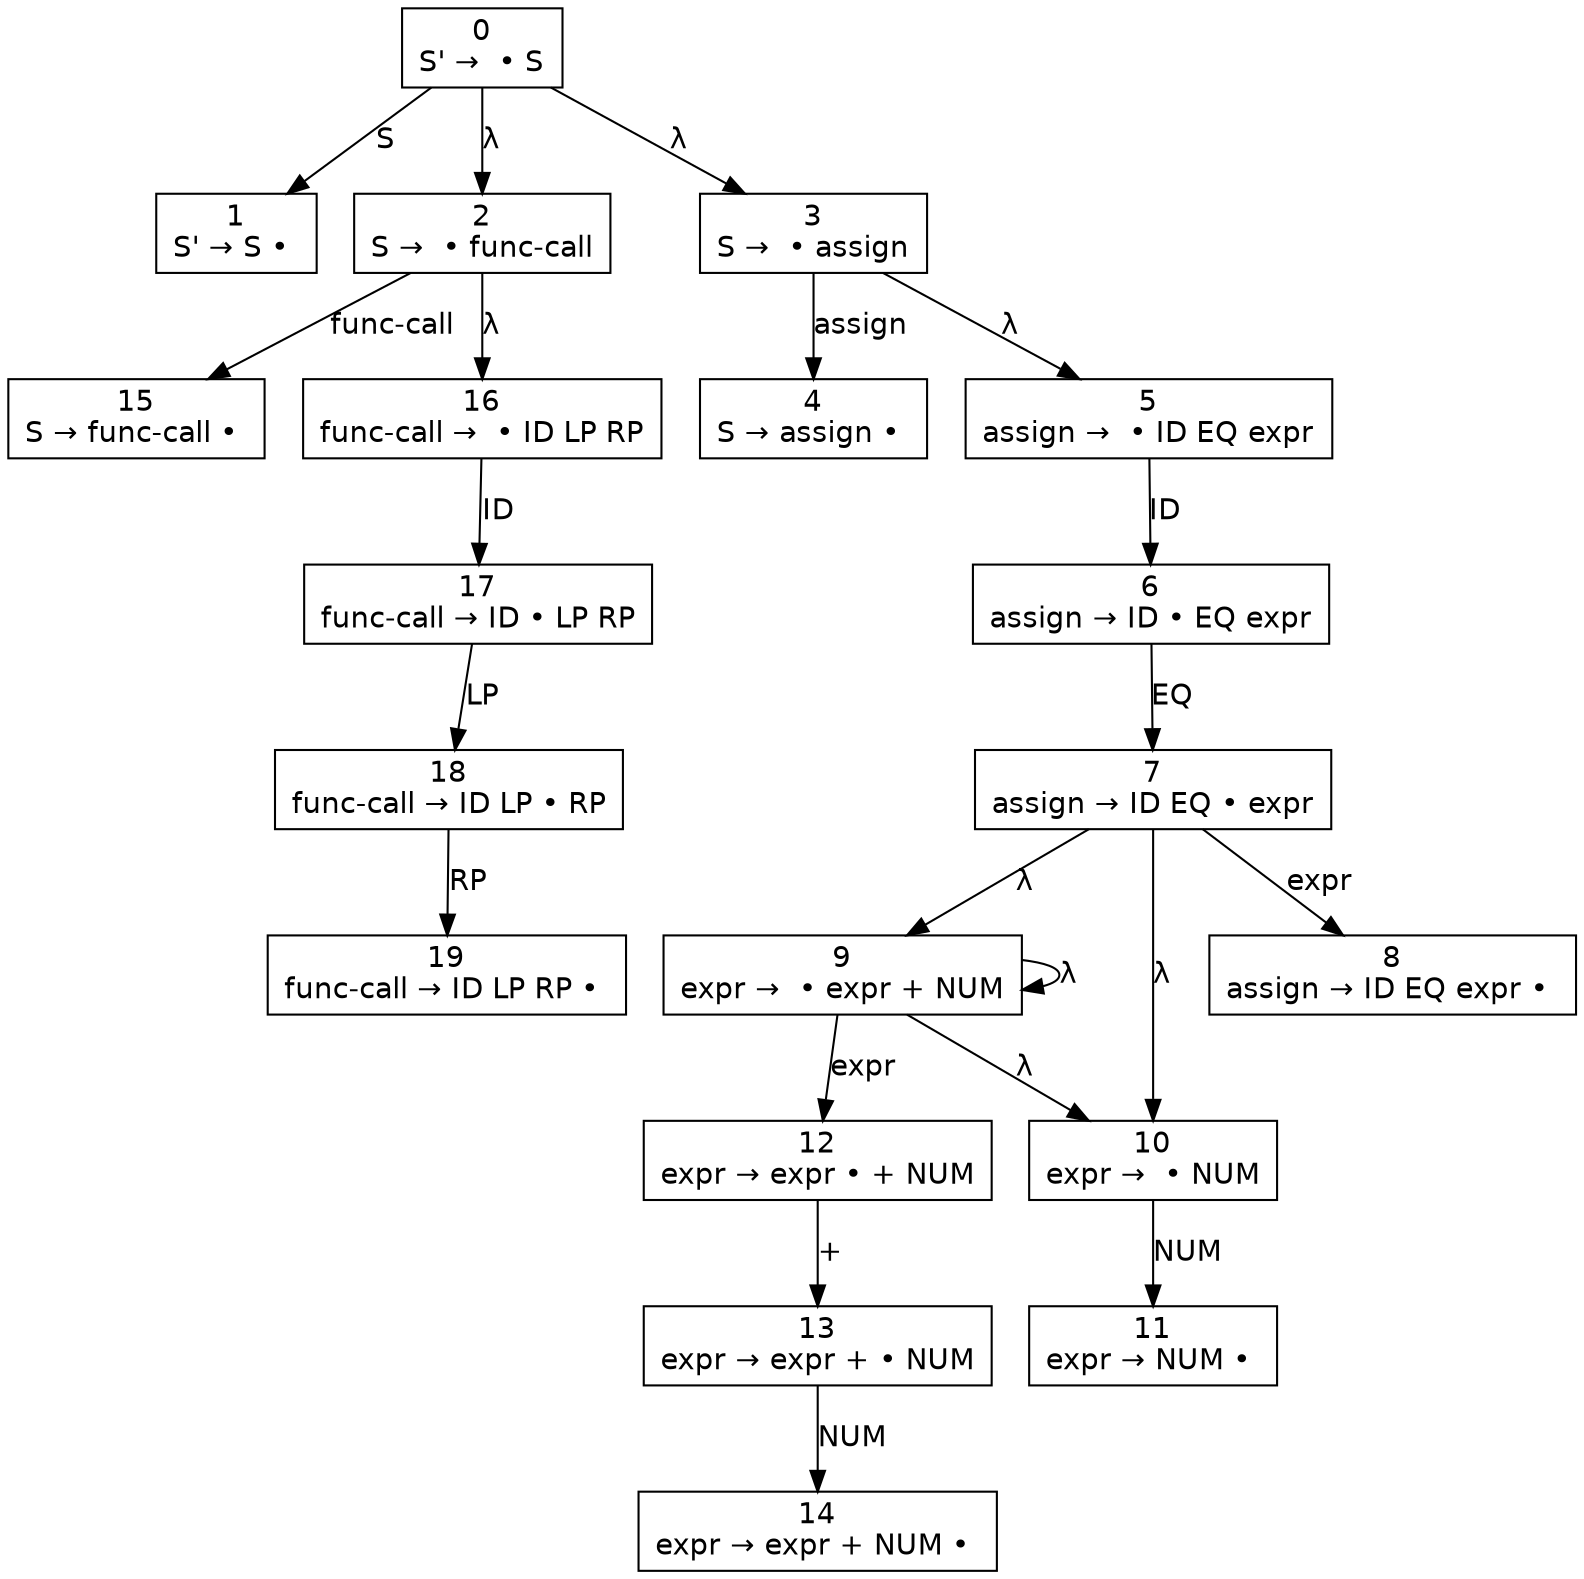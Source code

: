 digraph d{
node [fontname=Helvetica,shape=box];
edge [fontname=Helvetica];
n0 [label=<0<br />S' →  • S>];
n1 [label=<1<br />S' → S • >];
n2 [label=<2<br />S →  • func-call>];
n3 [label=<3<br />S →  • assign>];
n4 [label=<4<br />S → assign • >];
n5 [label=<5<br />assign →  • ID EQ expr>];
n6 [label=<6<br />assign → ID • EQ expr>];
n7 [label=<7<br />assign → ID EQ • expr>];
n8 [label=<8<br />assign → ID EQ expr • >];
n9 [label=<9<br />expr →  • expr + NUM>];
n10 [label=<10<br />expr →  • NUM>];
n11 [label=<11<br />expr → NUM • >];
n12 [label=<12<br />expr → expr • + NUM>];
n13 [label=<13<br />expr → expr + • NUM>];
n14 [label=<14<br />expr → expr + NUM • >];
n15 [label=<15<br />S → func-call • >];
n16 [label=<16<br />func-call →  • ID LP RP>];
n17 [label=<17<br />func-call → ID • LP RP>];
n18 [label=<18<br />func-call → ID LP • RP>];
n19 [label=<19<br />func-call → ID LP RP • >];
n0 -> n1 [label="S"];
n0 -> n2 [label=<&lambda;>];
n0 -> n3 [label=<&lambda;>];
n2 -> n15 [label="func-call"];
n2 -> n16 [label=<&lambda;>];
n3 -> n4 [label="assign"];
n3 -> n5 [label=<&lambda;>];
n5 -> n6 [label="ID"];
n6 -> n7 [label="EQ"];
n7 -> n8 [label="expr"];
n7 -> n9 [label=<&lambda;>];
n7 -> n10 [label=<&lambda;>];
n9 -> n12 [label="expr"];
n9 -> n9 [label=<&lambda;>];
n9 -> n10 [label=<&lambda;>];
n10 -> n11 [label="NUM"];
n12 -> n13 [label="+"];
n13 -> n14 [label="NUM"];
n16 -> n17 [label="ID"];
n17 -> n18 [label="LP"];
n18 -> n19 [label="RP"];
}